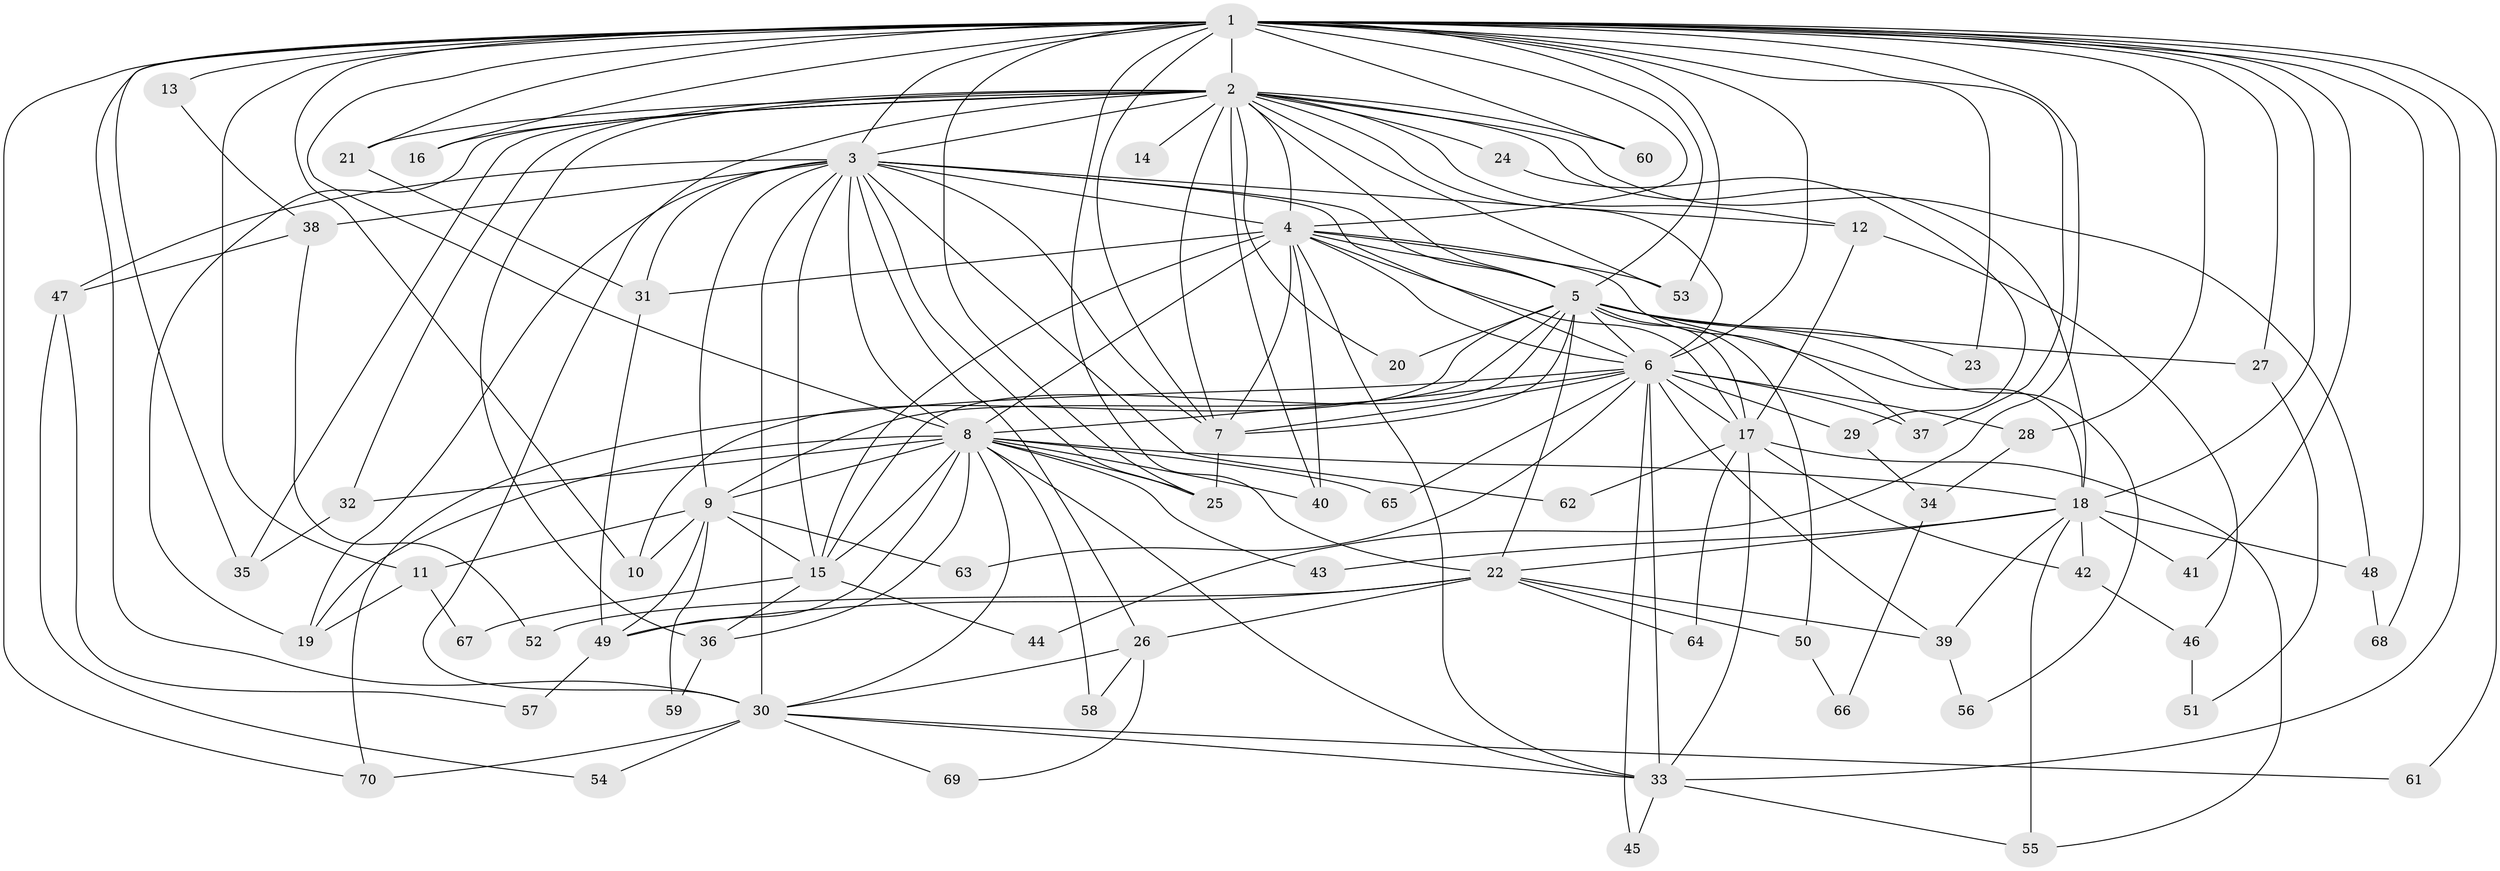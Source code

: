// original degree distribution, {23: 0.014285714285714285, 21: 0.02142857142857143, 33: 0.007142857142857143, 11: 0.014285714285714285, 20: 0.007142857142857143, 27: 0.007142857142857143, 31: 0.007142857142857143, 2: 0.4928571428571429, 9: 0.007142857142857143, 3: 0.2571428571428571, 4: 0.1, 7: 0.014285714285714285, 8: 0.014285714285714285, 6: 0.014285714285714285, 5: 0.02142857142857143}
// Generated by graph-tools (version 1.1) at 2025/35/03/09/25 02:35:13]
// undirected, 70 vertices, 178 edges
graph export_dot {
graph [start="1"]
  node [color=gray90,style=filled];
  1;
  2;
  3;
  4;
  5;
  6;
  7;
  8;
  9;
  10;
  11;
  12;
  13;
  14;
  15;
  16;
  17;
  18;
  19;
  20;
  21;
  22;
  23;
  24;
  25;
  26;
  27;
  28;
  29;
  30;
  31;
  32;
  33;
  34;
  35;
  36;
  37;
  38;
  39;
  40;
  41;
  42;
  43;
  44;
  45;
  46;
  47;
  48;
  49;
  50;
  51;
  52;
  53;
  54;
  55;
  56;
  57;
  58;
  59;
  60;
  61;
  62;
  63;
  64;
  65;
  66;
  67;
  68;
  69;
  70;
  1 -- 2 [weight=4.0];
  1 -- 3 [weight=5.0];
  1 -- 4 [weight=3.0];
  1 -- 5 [weight=3.0];
  1 -- 6 [weight=3.0];
  1 -- 7 [weight=3.0];
  1 -- 8 [weight=1.0];
  1 -- 10 [weight=1.0];
  1 -- 11 [weight=2.0];
  1 -- 13 [weight=2.0];
  1 -- 16 [weight=1.0];
  1 -- 18 [weight=1.0];
  1 -- 21 [weight=1.0];
  1 -- 22 [weight=3.0];
  1 -- 23 [weight=2.0];
  1 -- 25 [weight=1.0];
  1 -- 27 [weight=1.0];
  1 -- 28 [weight=1.0];
  1 -- 30 [weight=1.0];
  1 -- 33 [weight=1.0];
  1 -- 35 [weight=1.0];
  1 -- 37 [weight=2.0];
  1 -- 41 [weight=1.0];
  1 -- 44 [weight=1.0];
  1 -- 53 [weight=1.0];
  1 -- 60 [weight=1.0];
  1 -- 61 [weight=1.0];
  1 -- 68 [weight=1.0];
  1 -- 70 [weight=1.0];
  2 -- 3 [weight=4.0];
  2 -- 4 [weight=2.0];
  2 -- 5 [weight=2.0];
  2 -- 6 [weight=2.0];
  2 -- 7 [weight=2.0];
  2 -- 12 [weight=1.0];
  2 -- 14 [weight=2.0];
  2 -- 16 [weight=1.0];
  2 -- 18 [weight=2.0];
  2 -- 19 [weight=1.0];
  2 -- 20 [weight=1.0];
  2 -- 21 [weight=1.0];
  2 -- 24 [weight=2.0];
  2 -- 30 [weight=1.0];
  2 -- 32 [weight=2.0];
  2 -- 35 [weight=1.0];
  2 -- 36 [weight=1.0];
  2 -- 40 [weight=2.0];
  2 -- 48 [weight=1.0];
  2 -- 53 [weight=1.0];
  2 -- 60 [weight=1.0];
  3 -- 4 [weight=3.0];
  3 -- 5 [weight=2.0];
  3 -- 6 [weight=2.0];
  3 -- 7 [weight=3.0];
  3 -- 8 [weight=1.0];
  3 -- 9 [weight=1.0];
  3 -- 12 [weight=1.0];
  3 -- 15 [weight=1.0];
  3 -- 19 [weight=2.0];
  3 -- 25 [weight=1.0];
  3 -- 26 [weight=1.0];
  3 -- 30 [weight=14.0];
  3 -- 31 [weight=2.0];
  3 -- 38 [weight=1.0];
  3 -- 47 [weight=1.0];
  3 -- 62 [weight=1.0];
  4 -- 5 [weight=1.0];
  4 -- 6 [weight=2.0];
  4 -- 7 [weight=1.0];
  4 -- 8 [weight=13.0];
  4 -- 15 [weight=1.0];
  4 -- 17 [weight=1.0];
  4 -- 31 [weight=1.0];
  4 -- 33 [weight=2.0];
  4 -- 37 [weight=1.0];
  4 -- 40 [weight=1.0];
  4 -- 53 [weight=1.0];
  5 -- 6 [weight=1.0];
  5 -- 7 [weight=1.0];
  5 -- 9 [weight=1.0];
  5 -- 10 [weight=1.0];
  5 -- 15 [weight=1.0];
  5 -- 17 [weight=1.0];
  5 -- 18 [weight=1.0];
  5 -- 20 [weight=1.0];
  5 -- 22 [weight=1.0];
  5 -- 23 [weight=1.0];
  5 -- 27 [weight=1.0];
  5 -- 50 [weight=1.0];
  5 -- 56 [weight=1.0];
  6 -- 7 [weight=1.0];
  6 -- 8 [weight=1.0];
  6 -- 17 [weight=1.0];
  6 -- 28 [weight=1.0];
  6 -- 29 [weight=1.0];
  6 -- 33 [weight=1.0];
  6 -- 37 [weight=1.0];
  6 -- 39 [weight=1.0];
  6 -- 45 [weight=1.0];
  6 -- 63 [weight=1.0];
  6 -- 65 [weight=1.0];
  6 -- 70 [weight=1.0];
  7 -- 25 [weight=1.0];
  8 -- 9 [weight=1.0];
  8 -- 15 [weight=1.0];
  8 -- 18 [weight=1.0];
  8 -- 19 [weight=2.0];
  8 -- 25 [weight=1.0];
  8 -- 30 [weight=3.0];
  8 -- 32 [weight=1.0];
  8 -- 33 [weight=1.0];
  8 -- 36 [weight=1.0];
  8 -- 40 [weight=1.0];
  8 -- 43 [weight=1.0];
  8 -- 49 [weight=1.0];
  8 -- 58 [weight=1.0];
  8 -- 65 [weight=1.0];
  9 -- 10 [weight=1.0];
  9 -- 11 [weight=1.0];
  9 -- 15 [weight=1.0];
  9 -- 49 [weight=1.0];
  9 -- 59 [weight=1.0];
  9 -- 63 [weight=1.0];
  11 -- 19 [weight=1.0];
  11 -- 67 [weight=1.0];
  12 -- 17 [weight=1.0];
  12 -- 46 [weight=1.0];
  13 -- 38 [weight=1.0];
  15 -- 36 [weight=1.0];
  15 -- 44 [weight=1.0];
  15 -- 67 [weight=1.0];
  17 -- 33 [weight=1.0];
  17 -- 42 [weight=1.0];
  17 -- 55 [weight=1.0];
  17 -- 62 [weight=1.0];
  17 -- 64 [weight=1.0];
  18 -- 22 [weight=1.0];
  18 -- 39 [weight=1.0];
  18 -- 41 [weight=1.0];
  18 -- 42 [weight=1.0];
  18 -- 43 [weight=1.0];
  18 -- 48 [weight=1.0];
  18 -- 55 [weight=1.0];
  21 -- 31 [weight=1.0];
  22 -- 26 [weight=1.0];
  22 -- 39 [weight=1.0];
  22 -- 49 [weight=1.0];
  22 -- 50 [weight=1.0];
  22 -- 52 [weight=1.0];
  22 -- 64 [weight=1.0];
  24 -- 29 [weight=1.0];
  26 -- 30 [weight=3.0];
  26 -- 58 [weight=1.0];
  26 -- 69 [weight=1.0];
  27 -- 51 [weight=1.0];
  28 -- 34 [weight=1.0];
  29 -- 34 [weight=1.0];
  30 -- 33 [weight=1.0];
  30 -- 54 [weight=1.0];
  30 -- 61 [weight=1.0];
  30 -- 69 [weight=1.0];
  30 -- 70 [weight=1.0];
  31 -- 49 [weight=1.0];
  32 -- 35 [weight=1.0];
  33 -- 45 [weight=1.0];
  33 -- 55 [weight=1.0];
  34 -- 66 [weight=1.0];
  36 -- 59 [weight=1.0];
  38 -- 47 [weight=1.0];
  38 -- 52 [weight=1.0];
  39 -- 56 [weight=1.0];
  42 -- 46 [weight=1.0];
  46 -- 51 [weight=1.0];
  47 -- 54 [weight=1.0];
  47 -- 57 [weight=1.0];
  48 -- 68 [weight=1.0];
  49 -- 57 [weight=1.0];
  50 -- 66 [weight=1.0];
}
